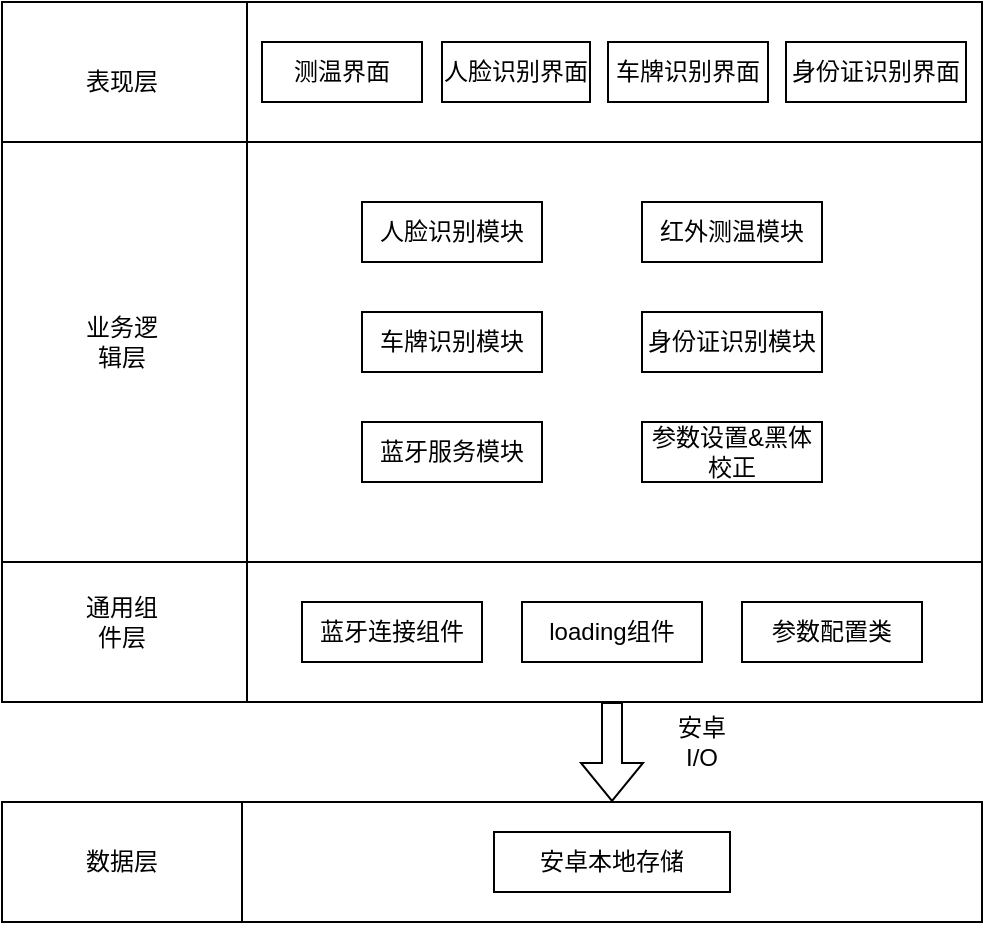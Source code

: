 <mxfile version="13.10.4" type="github">
  <diagram id="UD5Rg1CCWS8HYWvJp8g0" name="Page-1">
    <mxGraphModel dx="1038" dy="575" grid="1" gridSize="10" guides="1" tooltips="1" connect="1" arrows="1" fold="1" page="1" pageScale="1" pageWidth="827" pageHeight="1169" math="0" shadow="0">
      <root>
        <mxCell id="0" />
        <mxCell id="1" parent="0" />
        <mxCell id="Yr0-ymSCTVtCz-7k5Eg6-43" value="" style="edgeStyle=orthogonalEdgeStyle;rounded=0;orthogonalLoop=1;jettySize=auto;html=1;shape=flexArrow;" edge="1" parent="1">
          <mxGeometry relative="1" as="geometry">
            <mxPoint x="485" y="420" as="sourcePoint" />
            <mxPoint x="485" y="470" as="targetPoint" />
          </mxGeometry>
        </mxCell>
        <mxCell id="Yr0-ymSCTVtCz-7k5Eg6-15" value="" style="rounded=0;whiteSpace=wrap;html=1;" vertex="1" parent="1">
          <mxGeometry x="180" y="140" width="490" height="280" as="geometry" />
        </mxCell>
        <mxCell id="Yr0-ymSCTVtCz-7k5Eg6-16" value="" style="endArrow=none;html=1;entryX=0.25;entryY=0;entryDx=0;entryDy=0;exitX=0.25;exitY=1;exitDx=0;exitDy=0;" edge="1" parent="1" source="Yr0-ymSCTVtCz-7k5Eg6-15" target="Yr0-ymSCTVtCz-7k5Eg6-15">
          <mxGeometry width="50" height="50" relative="1" as="geometry">
            <mxPoint x="390" y="240" as="sourcePoint" />
            <mxPoint x="440" y="190" as="targetPoint" />
          </mxGeometry>
        </mxCell>
        <mxCell id="Yr0-ymSCTVtCz-7k5Eg6-17" value="" style="endArrow=none;html=1;entryX=1;entryY=0.75;entryDx=0;entryDy=0;exitX=0;exitY=0.75;exitDx=0;exitDy=0;" edge="1" parent="1" source="Yr0-ymSCTVtCz-7k5Eg6-15" target="Yr0-ymSCTVtCz-7k5Eg6-15">
          <mxGeometry width="50" height="50" relative="1" as="geometry">
            <mxPoint x="210" y="370" as="sourcePoint" />
            <mxPoint x="260" y="320" as="targetPoint" />
          </mxGeometry>
        </mxCell>
        <mxCell id="Yr0-ymSCTVtCz-7k5Eg6-18" value="业务逻辑层" style="text;html=1;strokeColor=none;fillColor=none;align=center;verticalAlign=middle;whiteSpace=wrap;rounded=0;" vertex="1" parent="1">
          <mxGeometry x="220" y="230" width="40" height="20" as="geometry" />
        </mxCell>
        <mxCell id="Yr0-ymSCTVtCz-7k5Eg6-19" value="通用组件层" style="text;html=1;strokeColor=none;fillColor=none;align=center;verticalAlign=middle;whiteSpace=wrap;rounded=0;" vertex="1" parent="1">
          <mxGeometry x="220" y="370" width="40" height="20" as="geometry" />
        </mxCell>
        <mxCell id="Yr0-ymSCTVtCz-7k5Eg6-20" value="" style="rounded=0;whiteSpace=wrap;html=1;" vertex="1" parent="1">
          <mxGeometry x="180" y="70" width="490" height="70" as="geometry" />
        </mxCell>
        <mxCell id="Yr0-ymSCTVtCz-7k5Eg6-21" value="" style="endArrow=none;html=1;entryX=0.25;entryY=0;entryDx=0;entryDy=0;exitX=0.25;exitY=1;exitDx=0;exitDy=0;" edge="1" parent="1" source="Yr0-ymSCTVtCz-7k5Eg6-20" target="Yr0-ymSCTVtCz-7k5Eg6-20">
          <mxGeometry width="50" height="50" relative="1" as="geometry">
            <mxPoint x="270" y="130" as="sourcePoint" />
            <mxPoint x="320" y="80" as="targetPoint" />
          </mxGeometry>
        </mxCell>
        <mxCell id="Yr0-ymSCTVtCz-7k5Eg6-22" value="表现层" style="text;html=1;strokeColor=none;fillColor=none;align=center;verticalAlign=middle;whiteSpace=wrap;rounded=0;" vertex="1" parent="1">
          <mxGeometry x="220" y="100" width="40" height="20" as="geometry" />
        </mxCell>
        <mxCell id="Yr0-ymSCTVtCz-7k5Eg6-23" value="测温界面" style="rounded=0;whiteSpace=wrap;html=1;" vertex="1" parent="1">
          <mxGeometry x="310" y="90" width="80" height="30" as="geometry" />
        </mxCell>
        <mxCell id="Yr0-ymSCTVtCz-7k5Eg6-24" value="人脸识别界面" style="rounded=0;whiteSpace=wrap;html=1;" vertex="1" parent="1">
          <mxGeometry x="400" y="90" width="74" height="30" as="geometry" />
        </mxCell>
        <mxCell id="Yr0-ymSCTVtCz-7k5Eg6-25" value="车牌识别界面" style="rounded=0;whiteSpace=wrap;html=1;" vertex="1" parent="1">
          <mxGeometry x="483" y="90" width="80" height="30" as="geometry" />
        </mxCell>
        <mxCell id="Yr0-ymSCTVtCz-7k5Eg6-26" value="身份证识别界面" style="rounded=0;whiteSpace=wrap;html=1;" vertex="1" parent="1">
          <mxGeometry x="572" y="90" width="90" height="30" as="geometry" />
        </mxCell>
        <mxCell id="Yr0-ymSCTVtCz-7k5Eg6-28" value="人脸识别模块" style="rounded=0;whiteSpace=wrap;html=1;" vertex="1" parent="1">
          <mxGeometry x="360" y="170" width="90" height="30" as="geometry" />
        </mxCell>
        <mxCell id="Yr0-ymSCTVtCz-7k5Eg6-29" value="红外测温模块" style="rounded=0;whiteSpace=wrap;html=1;" vertex="1" parent="1">
          <mxGeometry x="500" y="170" width="90" height="30" as="geometry" />
        </mxCell>
        <mxCell id="Yr0-ymSCTVtCz-7k5Eg6-30" style="edgeStyle=orthogonalEdgeStyle;rounded=0;orthogonalLoop=1;jettySize=auto;html=1;exitX=0.5;exitY=1;exitDx=0;exitDy=0;" edge="1" parent="1" source="Yr0-ymSCTVtCz-7k5Eg6-28" target="Yr0-ymSCTVtCz-7k5Eg6-28">
          <mxGeometry relative="1" as="geometry" />
        </mxCell>
        <mxCell id="Yr0-ymSCTVtCz-7k5Eg6-31" value="车牌识别模块" style="rounded=0;whiteSpace=wrap;html=1;" vertex="1" parent="1">
          <mxGeometry x="360" y="225" width="90" height="30" as="geometry" />
        </mxCell>
        <mxCell id="Yr0-ymSCTVtCz-7k5Eg6-32" value="身份证识别模块" style="rounded=0;whiteSpace=wrap;html=1;" vertex="1" parent="1">
          <mxGeometry x="500" y="225" width="90" height="30" as="geometry" />
        </mxCell>
        <mxCell id="Yr0-ymSCTVtCz-7k5Eg6-34" value="蓝牙服务模块" style="rounded=0;whiteSpace=wrap;html=1;" vertex="1" parent="1">
          <mxGeometry x="360" y="280" width="90" height="30" as="geometry" />
        </mxCell>
        <mxCell id="Yr0-ymSCTVtCz-7k5Eg6-35" value="loading组件" style="rounded=0;whiteSpace=wrap;html=1;" vertex="1" parent="1">
          <mxGeometry x="440" y="370" width="90" height="30" as="geometry" />
        </mxCell>
        <mxCell id="Yr0-ymSCTVtCz-7k5Eg6-36" value="蓝牙连接组件" style="rounded=0;whiteSpace=wrap;html=1;" vertex="1" parent="1">
          <mxGeometry x="330" y="370" width="90" height="30" as="geometry" />
        </mxCell>
        <mxCell id="Yr0-ymSCTVtCz-7k5Eg6-37" value="参数配置类" style="rounded=0;whiteSpace=wrap;html=1;" vertex="1" parent="1">
          <mxGeometry x="550" y="370" width="90" height="30" as="geometry" />
        </mxCell>
        <mxCell id="Yr0-ymSCTVtCz-7k5Eg6-38" value="参数设置&amp;amp;黑体校正" style="rounded=0;whiteSpace=wrap;html=1;" vertex="1" parent="1">
          <mxGeometry x="500" y="280" width="90" height="30" as="geometry" />
        </mxCell>
        <mxCell id="Yr0-ymSCTVtCz-7k5Eg6-39" value="" style="rounded=0;whiteSpace=wrap;html=1;" vertex="1" parent="1">
          <mxGeometry x="180" y="470" width="490" height="60" as="geometry" />
        </mxCell>
        <mxCell id="Yr0-ymSCTVtCz-7k5Eg6-40" value="" style="endArrow=none;html=1;" edge="1" parent="1">
          <mxGeometry width="50" height="50" relative="1" as="geometry">
            <mxPoint x="300" y="530" as="sourcePoint" />
            <mxPoint x="300" y="470" as="targetPoint" />
          </mxGeometry>
        </mxCell>
        <mxCell id="Yr0-ymSCTVtCz-7k5Eg6-41" value="数据层" style="text;html=1;strokeColor=none;fillColor=none;align=center;verticalAlign=middle;whiteSpace=wrap;rounded=0;" vertex="1" parent="1">
          <mxGeometry x="220" y="490" width="40" height="20" as="geometry" />
        </mxCell>
        <mxCell id="Yr0-ymSCTVtCz-7k5Eg6-42" value="安卓本地存储" style="rounded=0;whiteSpace=wrap;html=1;" vertex="1" parent="1">
          <mxGeometry x="426" y="485" width="118" height="30" as="geometry" />
        </mxCell>
        <mxCell id="Yr0-ymSCTVtCz-7k5Eg6-44" value="安卓I/O" style="text;html=1;strokeColor=none;fillColor=none;align=center;verticalAlign=middle;whiteSpace=wrap;rounded=0;" vertex="1" parent="1">
          <mxGeometry x="510" y="430" width="40" height="20" as="geometry" />
        </mxCell>
      </root>
    </mxGraphModel>
  </diagram>
</mxfile>
